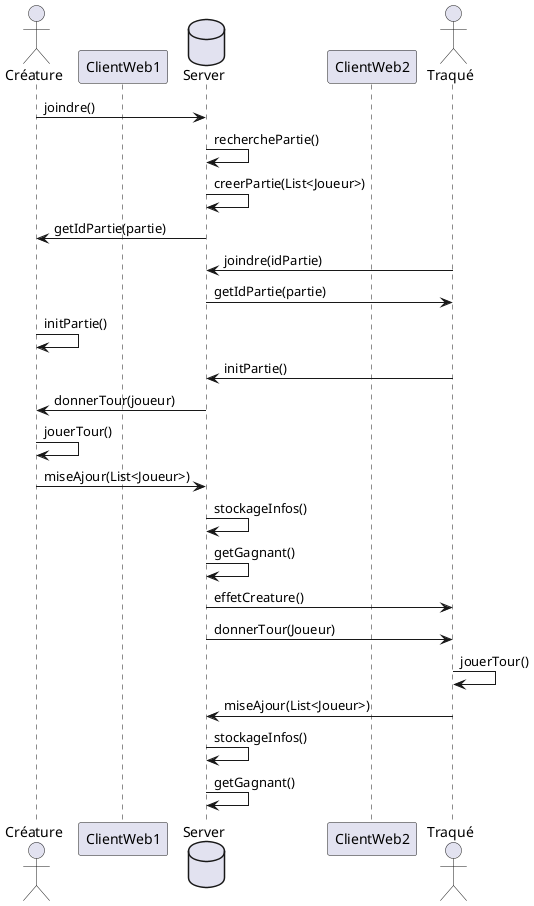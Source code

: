@startuml

actor Créature
participant ClientWeb1
database Server
participant ClientWeb2
actor Traqué


Créature -> Server : joindre()
Server -> Server : recherchePartie()
Server -> Server : creerPartie(List<Joueur>)
Server -> Créature : getIdPartie(partie)
Traqué -> Server : joindre(idPartie)
Server -> Traqué : getIdPartie(partie)
Créature -> Créature : initPartie()
Traqué -> Server : initPartie()
Server -> Créature : donnerTour(joueur)
Créature -> Créature : jouerTour()
Créature -> Server : miseAjour(List<Joueur>)
Server -> Server : stockageInfos()
Server -> Server : getGagnant()
Server -> Traqué : effetCreature()
Server -> Traqué : donnerTour(Joueur)
Traqué -> Traqué : jouerTour()
Traqué -> Server : miseAjour(List<Joueur>)
Server -> Server : stockageInfos()
Server -> Server : getGagnant()



@enduml
